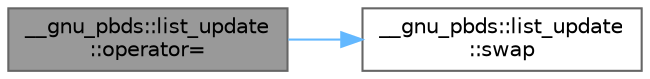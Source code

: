 digraph "__gnu_pbds::list_update::operator="
{
 // LATEX_PDF_SIZE
  bgcolor="transparent";
  edge [fontname=Helvetica,fontsize=10,labelfontname=Helvetica,labelfontsize=10];
  node [fontname=Helvetica,fontsize=10,shape=box,height=0.2,width=0.4];
  rankdir="LR";
  Node1 [id="Node000001",label="__gnu_pbds::list_update\l::operator=",height=0.2,width=0.4,color="gray40", fillcolor="grey60", style="filled", fontcolor="black",tooltip=" "];
  Node1 -> Node2 [id="edge3_Node000001_Node000002",color="steelblue1",style="solid",tooltip=" "];
  Node2 [id="Node000002",label="__gnu_pbds::list_update\l::swap",height=0.2,width=0.4,color="grey40", fillcolor="white", style="filled",URL="$class____gnu__pbds_1_1list__update.html#a31063febc4cdf5dac8f4b7d5a171602c",tooltip=" "];
}
